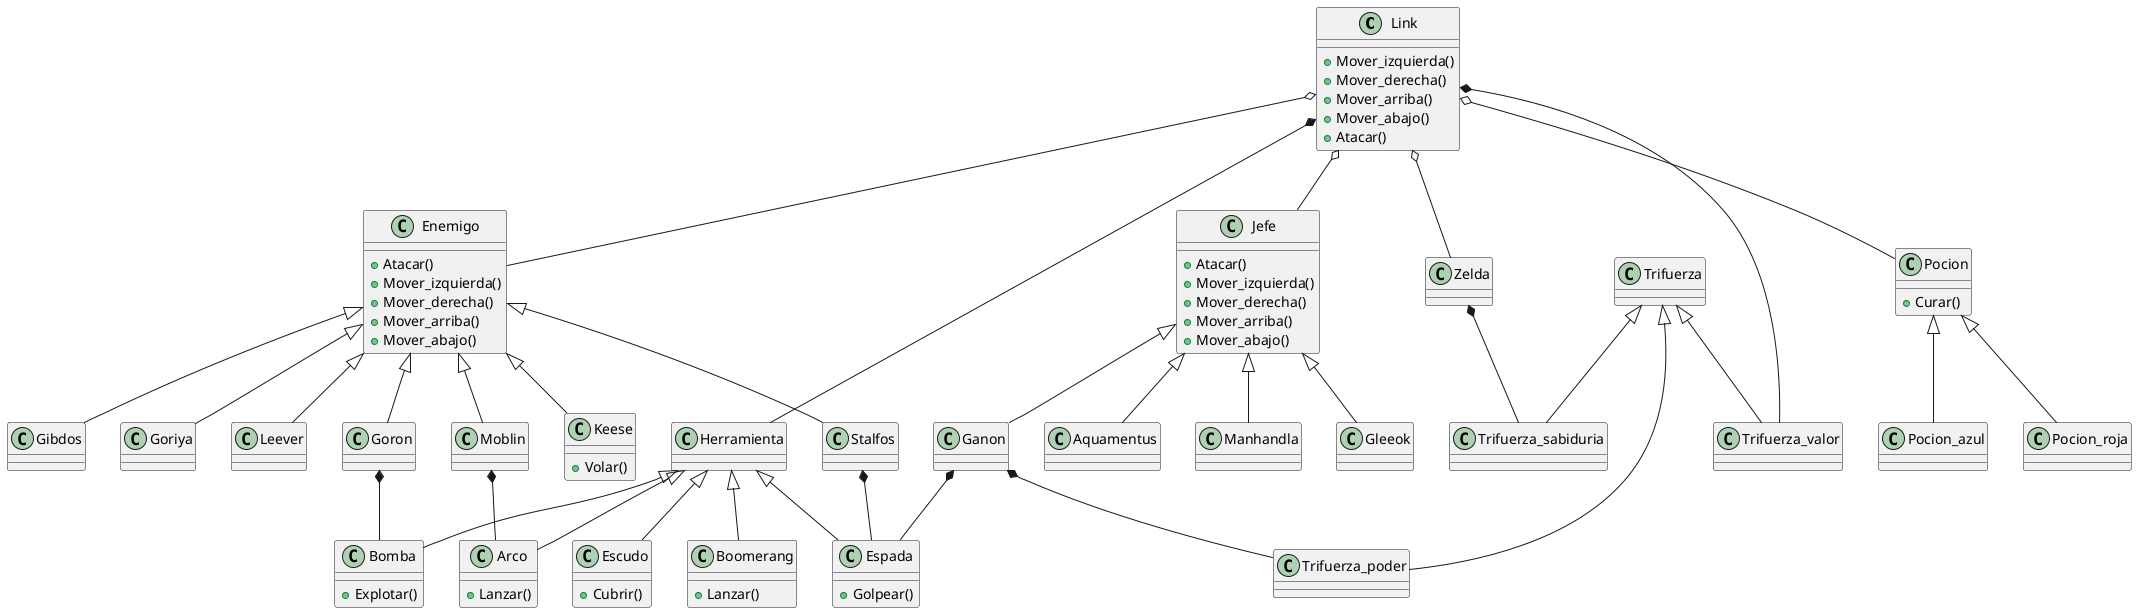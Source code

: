 @startuml

class Link{
    + Mover_izquierda()
    + Mover_derecha()
    + Mover_arriba()
    + Mover_abajo()
    + Atacar()
}
class Herramienta
class Espada{
    + Golpear()
}
class Escudo{
    + Cubrir()
}
class Bomba{
    + Explotar()
}
class Boomerang{
    + Lanzar()
}
class Arco{
    + Lanzar()
}
class Pocion{
    + Curar()
}
class Pocion_roja
class Pocion_azul
class Enemigo{
    + Atacar()
    + Mover_izquierda()
    + Mover_derecha()
    + Mover_arriba()
    + Mover_abajo()
}
class Moblin
class Goron
class Keese{
    + Volar()
}
class Gibdos
class Goriya
class Leever
class Jefe{
    + Atacar()
    + Mover_izquierda()
    + Mover_derecha()
    + Mover_arriba()
    + Mover_abajo()
}
class Aquamentus
class Manhandla
class Gleeok
class Ganon
class Zelda
class Trifuerza
class Trifuerza_poder
class Trifuerza_sabiduria
class Trifuerza_valor

Link *-- Herramienta
Link o-- Zelda
Herramienta <|-- Espada
Herramienta <|-- Escudo
Herramienta <|-- Bomba
Herramienta <|-- Boomerang
Herramienta <|-- Arco
Stalfos *-- Espada
Moblin *-- Arco
Goron *-- Bomba
Ganon *-- Espada
Link o-- Pocion
Pocion <|-- Pocion_roja
Pocion <|-- Pocion_azul
Link o-- Enemigo
Enemigo <|-- Moblin
Enemigo <|-- Goron
Enemigo <|-- Stalfos
Enemigo <|-- Keese
Enemigo <|-- Gibdos
Enemigo <|-- Goriya
Enemigo <|-- Leever
Link o-- Jefe
Jefe <|-- Aquamentus
Jefe <|-- Manhandla
Jefe <|-- Gleeok
Jefe <|-- Ganon
Trifuerza <|-- Trifuerza_poder
Trifuerza <|-- Trifuerza_sabiduria
Trifuerza <|-- Trifuerza_valor
Zelda *-- Trifuerza_sabiduria
Ganon *-- Trifuerza_poder
Link *-- Trifuerza_valor


@enduml